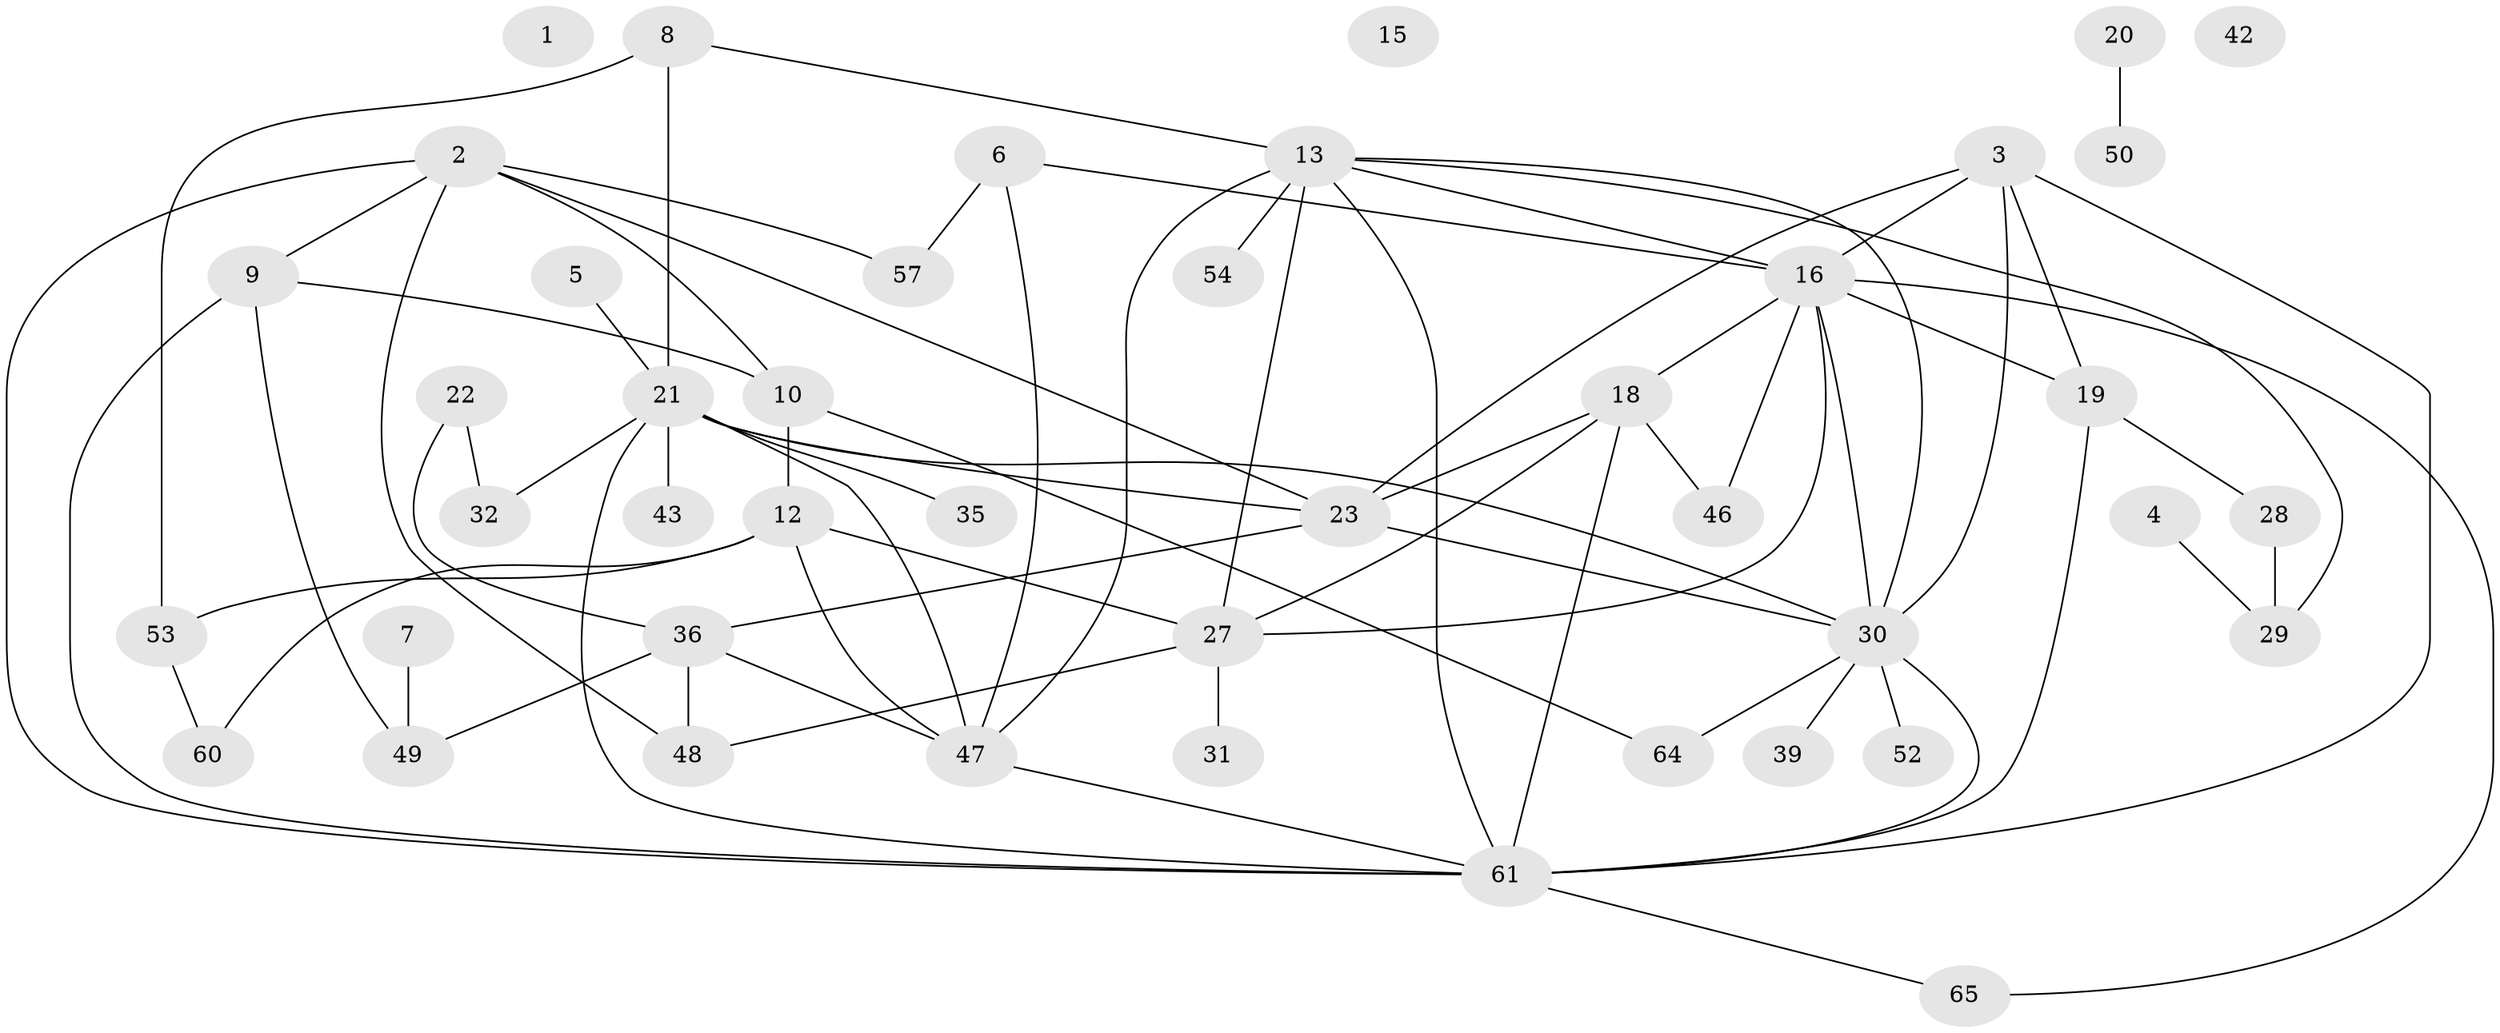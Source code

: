 // Generated by graph-tools (version 1.1) at 2025/23/03/03/25 07:23:25]
// undirected, 44 vertices, 73 edges
graph export_dot {
graph [start="1"]
  node [color=gray90,style=filled];
  1;
  2 [super="+38"];
  3 [super="+24"];
  4 [super="+45"];
  5;
  6 [super="+67"];
  7 [super="+41"];
  8 [super="+17"];
  9 [super="+51"];
  10 [super="+11"];
  12 [super="+26"];
  13 [super="+14"];
  15;
  16 [super="+34"];
  18 [super="+66"];
  19;
  20;
  21 [super="+33"];
  22;
  23 [super="+25"];
  27 [super="+44"];
  28 [super="+40"];
  29 [super="+58"];
  30 [super="+55"];
  31 [super="+37"];
  32;
  35;
  36 [super="+62"];
  39;
  42;
  43;
  46;
  47 [super="+56"];
  48;
  49;
  50;
  52;
  53 [super="+59"];
  54;
  57;
  60;
  61 [super="+63"];
  64;
  65;
  2 -- 48;
  2 -- 57;
  2 -- 61;
  2 -- 9;
  2 -- 10;
  2 -- 23;
  3 -- 19;
  3 -- 23;
  3 -- 30;
  3 -- 16;
  3 -- 61;
  4 -- 29;
  5 -- 21;
  6 -- 57;
  6 -- 16;
  6 -- 47;
  7 -- 49;
  8 -- 21 [weight=2];
  8 -- 53;
  8 -- 13;
  9 -- 49;
  9 -- 61;
  9 -- 10;
  10 -- 64;
  10 -- 12;
  12 -- 27;
  12 -- 53;
  12 -- 60;
  12 -- 47;
  13 -- 29;
  13 -- 54 [weight=2];
  13 -- 27;
  13 -- 30;
  13 -- 47;
  13 -- 16;
  13 -- 61;
  16 -- 19;
  16 -- 65;
  16 -- 27;
  16 -- 30;
  16 -- 18;
  16 -- 46;
  18 -- 46;
  18 -- 27;
  18 -- 61;
  18 -- 23;
  19 -- 61;
  19 -- 28;
  20 -- 50;
  21 -- 30;
  21 -- 43;
  21 -- 32;
  21 -- 35;
  21 -- 23;
  21 -- 61;
  21 -- 47;
  22 -- 32;
  22 -- 36;
  23 -- 36;
  23 -- 30;
  27 -- 48;
  27 -- 31;
  28 -- 29;
  30 -- 52;
  30 -- 64;
  30 -- 39;
  30 -- 61;
  36 -- 47;
  36 -- 48;
  36 -- 49;
  47 -- 61;
  53 -- 60;
  61 -- 65;
}
